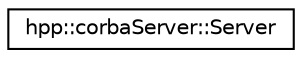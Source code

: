 digraph "Graphical Class Hierarchy"
{
  edge [fontname="Helvetica",fontsize="10",labelfontname="Helvetica",labelfontsize="10"];
  node [fontname="Helvetica",fontsize="10",shape=record];
  rankdir="LR";
  Node1 [label="hpp::corbaServer::Server",height=0.2,width=0.4,color="black", fillcolor="white", style="filled",URL="$a00011.html",tooltip="Implementation of Hpp module Corba server. "];
}
